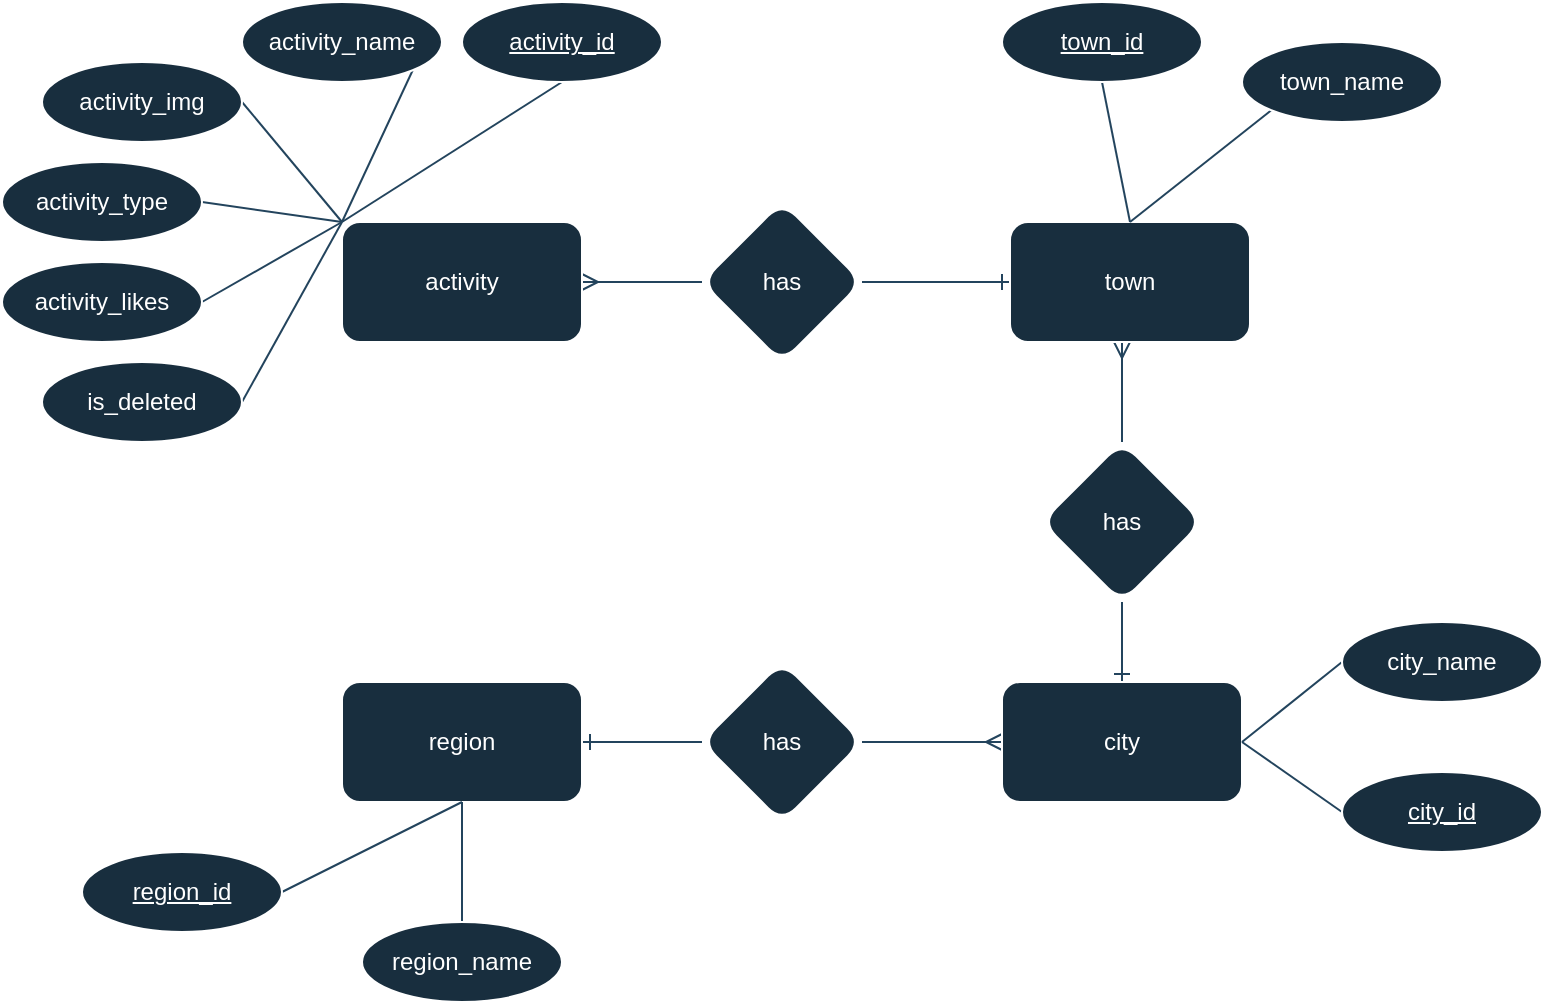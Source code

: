 <mxfile version="21.6.9" type="device">
  <diagram name="Página-1" id="8KNJ5wDsjGg0hBhWs7O-">
    <mxGraphModel dx="1502" dy="615" grid="1" gridSize="10" guides="1" tooltips="1" connect="1" arrows="1" fold="1" page="1" pageScale="1" pageWidth="827" pageHeight="1169" math="0" shadow="0">
      <root>
        <mxCell id="0" />
        <mxCell id="1" parent="0" />
        <mxCell id="i_eJskDw9b9MyVwQ0v4X-13" value="" style="edgeStyle=orthogonalEdgeStyle;rounded=1;orthogonalLoop=1;jettySize=auto;html=1;startArrow=ERone;startFill=0;endArrow=none;endFill=0;labelBackgroundColor=none;strokeColor=#23445D;fontColor=default;" parent="1" source="i_eJskDw9b9MyVwQ0v4X-10" target="i_eJskDw9b9MyVwQ0v4X-12" edge="1">
          <mxGeometry relative="1" as="geometry" />
        </mxCell>
        <mxCell id="i_eJskDw9b9MyVwQ0v4X-10" value="region" style="whiteSpace=wrap;html=1;rounded=1;labelBackgroundColor=none;fillColor=#182E3E;strokeColor=#FFFFFF;fontColor=#FFFFFF;" parent="1" vertex="1">
          <mxGeometry x="180" y="480" width="120" height="60" as="geometry" />
        </mxCell>
        <mxCell id="i_eJskDw9b9MyVwQ0v4X-15" value="" style="edgeStyle=orthogonalEdgeStyle;rounded=1;orthogonalLoop=1;jettySize=auto;html=1;endArrow=ERmany;endFill=0;labelBackgroundColor=none;strokeColor=#23445D;fontColor=default;" parent="1" source="i_eJskDw9b9MyVwQ0v4X-12" target="i_eJskDw9b9MyVwQ0v4X-14" edge="1">
          <mxGeometry relative="1" as="geometry" />
        </mxCell>
        <mxCell id="i_eJskDw9b9MyVwQ0v4X-12" value="has" style="rhombus;whiteSpace=wrap;html=1;rounded=1;labelBackgroundColor=none;fillColor=#182E3E;strokeColor=#FFFFFF;fontColor=#FFFFFF;" parent="1" vertex="1">
          <mxGeometry x="360" y="470" width="80" height="80" as="geometry" />
        </mxCell>
        <mxCell id="i_eJskDw9b9MyVwQ0v4X-54" style="edgeStyle=none;shape=connector;rounded=1;orthogonalLoop=1;jettySize=auto;html=1;exitX=0.5;exitY=0;exitDx=0;exitDy=0;entryX=0.5;entryY=1;entryDx=0;entryDy=0;labelBackgroundColor=none;strokeColor=#23445D;fontFamily=Helvetica;fontSize=11;fontColor=default;endArrow=none;endFill=0;startArrow=ERone;startFill=0;" parent="1" source="i_eJskDw9b9MyVwQ0v4X-14" target="i_eJskDw9b9MyVwQ0v4X-18" edge="1">
          <mxGeometry relative="1" as="geometry" />
        </mxCell>
        <mxCell id="i_eJskDw9b9MyVwQ0v4X-14" value="city" style="whiteSpace=wrap;html=1;rounded=1;labelBackgroundColor=none;fillColor=#182E3E;strokeColor=#FFFFFF;fontColor=#FFFFFF;" parent="1" vertex="1">
          <mxGeometry x="510" y="480" width="120" height="60" as="geometry" />
        </mxCell>
        <mxCell id="i_eJskDw9b9MyVwQ0v4X-17" value="" style="edgeStyle=orthogonalEdgeStyle;rounded=1;orthogonalLoop=1;jettySize=auto;html=1;endArrow=ERmany;endFill=0;labelBackgroundColor=none;strokeColor=#23445D;fontColor=default;" parent="1" source="i_eJskDw9b9MyVwQ0v4X-18" target="i_eJskDw9b9MyVwQ0v4X-19" edge="1">
          <mxGeometry relative="1" as="geometry">
            <Array as="points">
              <mxPoint x="570" y="260" />
            </Array>
          </mxGeometry>
        </mxCell>
        <mxCell id="i_eJskDw9b9MyVwQ0v4X-18" value="has" style="rhombus;whiteSpace=wrap;html=1;rounded=1;labelBackgroundColor=none;fillColor=#182E3E;strokeColor=#FFFFFF;fontColor=#FFFFFF;" parent="1" vertex="1">
          <mxGeometry x="530" y="360" width="80" height="80" as="geometry" />
        </mxCell>
        <mxCell id="i_eJskDw9b9MyVwQ0v4X-51" value="" style="edgeStyle=none;shape=connector;rounded=1;orthogonalLoop=1;jettySize=auto;html=1;labelBackgroundColor=none;strokeColor=#23445D;fontFamily=Helvetica;fontSize=11;fontColor=default;endArrow=none;endFill=0;startArrow=ERone;startFill=0;" parent="1" source="i_eJskDw9b9MyVwQ0v4X-19" target="i_eJskDw9b9MyVwQ0v4X-50" edge="1">
          <mxGeometry relative="1" as="geometry" />
        </mxCell>
        <mxCell id="i_eJskDw9b9MyVwQ0v4X-19" value="town" style="whiteSpace=wrap;html=1;rounded=1;labelBackgroundColor=none;fillColor=#182E3E;strokeColor=#FFFFFF;fontColor=#FFFFFF;" parent="1" vertex="1">
          <mxGeometry x="514" y="250" width="120" height="60" as="geometry" />
        </mxCell>
        <mxCell id="i_eJskDw9b9MyVwQ0v4X-49" style="edgeStyle=none;shape=connector;rounded=1;orthogonalLoop=1;jettySize=auto;html=1;exitX=0.5;exitY=1;exitDx=0;exitDy=0;labelBackgroundColor=none;strokeColor=#23445D;fontFamily=Helvetica;fontSize=11;fontColor=default;endArrow=none;endFill=0;entryX=0.5;entryY=0;entryDx=0;entryDy=0;" parent="1" source="i_eJskDw9b9MyVwQ0v4X-22" target="i_eJskDw9b9MyVwQ0v4X-19" edge="1">
          <mxGeometry relative="1" as="geometry">
            <mxPoint x="570" y="250" as="targetPoint" />
          </mxGeometry>
        </mxCell>
        <mxCell id="i_eJskDw9b9MyVwQ0v4X-22" value="town_id" style="ellipse;whiteSpace=wrap;html=1;align=center;fontStyle=4;rounded=1;labelBackgroundColor=none;fillColor=#182E3E;strokeColor=#FFFFFF;fontColor=#FFFFFF;" parent="1" vertex="1">
          <mxGeometry x="510" y="140" width="100" height="40" as="geometry" />
        </mxCell>
        <mxCell id="i_eJskDw9b9MyVwQ0v4X-44" style="edgeStyle=none;shape=connector;rounded=1;orthogonalLoop=1;jettySize=auto;html=1;exitX=0;exitY=0.5;exitDx=0;exitDy=0;labelBackgroundColor=none;strokeColor=#23445D;fontFamily=Helvetica;fontSize=11;fontColor=default;endArrow=none;endFill=0;entryX=1;entryY=0.5;entryDx=0;entryDy=0;" parent="1" source="i_eJskDw9b9MyVwQ0v4X-23" target="i_eJskDw9b9MyVwQ0v4X-14" edge="1">
          <mxGeometry relative="1" as="geometry">
            <mxPoint x="630" y="460" as="targetPoint" />
          </mxGeometry>
        </mxCell>
        <mxCell id="i_eJskDw9b9MyVwQ0v4X-23" value="city_id" style="ellipse;whiteSpace=wrap;html=1;align=center;fontStyle=4;rounded=1;labelBackgroundColor=none;fillColor=#182E3E;strokeColor=#FFFFFF;fontColor=#FFFFFF;" parent="1" vertex="1">
          <mxGeometry x="680" y="525" width="100" height="40" as="geometry" />
        </mxCell>
        <mxCell id="i_eJskDw9b9MyVwQ0v4X-45" style="edgeStyle=none;shape=connector;rounded=1;orthogonalLoop=1;jettySize=auto;html=1;exitX=1;exitY=0.5;exitDx=0;exitDy=0;entryX=0.5;entryY=1;entryDx=0;entryDy=0;labelBackgroundColor=none;strokeColor=#23445D;fontFamily=Helvetica;fontSize=11;fontColor=default;endArrow=none;endFill=0;" parent="1" source="i_eJskDw9b9MyVwQ0v4X-24" target="i_eJskDw9b9MyVwQ0v4X-10" edge="1">
          <mxGeometry relative="1" as="geometry" />
        </mxCell>
        <mxCell id="i_eJskDw9b9MyVwQ0v4X-24" value="region_id" style="ellipse;whiteSpace=wrap;html=1;align=center;fontStyle=4;rounded=1;labelBackgroundColor=none;fillColor=#182E3E;strokeColor=#FFFFFF;fontColor=#FFFFFF;" parent="1" vertex="1">
          <mxGeometry x="50" y="565" width="100" height="40" as="geometry" />
        </mxCell>
        <mxCell id="i_eJskDw9b9MyVwQ0v4X-46" style="edgeStyle=none;shape=connector;rounded=1;orthogonalLoop=1;jettySize=auto;html=1;exitX=0.5;exitY=0;exitDx=0;exitDy=0;labelBackgroundColor=none;strokeColor=#23445D;fontFamily=Helvetica;fontSize=11;fontColor=default;endArrow=none;endFill=0;entryX=0.5;entryY=1;entryDx=0;entryDy=0;" parent="1" source="i_eJskDw9b9MyVwQ0v4X-40" edge="1" target="i_eJskDw9b9MyVwQ0v4X-10">
          <mxGeometry relative="1" as="geometry">
            <mxPoint x="410" y="650" as="targetPoint" />
          </mxGeometry>
        </mxCell>
        <mxCell id="i_eJskDw9b9MyVwQ0v4X-40" value="region_name" style="ellipse;whiteSpace=wrap;html=1;align=center;rounded=1;labelBackgroundColor=none;fillColor=#182E3E;strokeColor=#FFFFFF;fontColor=#FFFFFF;" parent="1" vertex="1">
          <mxGeometry x="190" y="600" width="100" height="40" as="geometry" />
        </mxCell>
        <mxCell id="i_eJskDw9b9MyVwQ0v4X-41" style="edgeStyle=none;shape=connector;rounded=1;orthogonalLoop=1;jettySize=auto;html=1;exitX=0.5;exitY=0;exitDx=0;exitDy=0;labelBackgroundColor=none;strokeColor=#23445D;fontFamily=Helvetica;fontSize=11;fontColor=default;endArrow=none;endFill=0;" parent="1" source="i_eJskDw9b9MyVwQ0v4X-23" target="i_eJskDw9b9MyVwQ0v4X-23" edge="1">
          <mxGeometry relative="1" as="geometry" />
        </mxCell>
        <mxCell id="i_eJskDw9b9MyVwQ0v4X-43" style="edgeStyle=none;shape=connector;rounded=1;orthogonalLoop=1;jettySize=auto;html=1;exitX=0;exitY=0.5;exitDx=0;exitDy=0;entryX=1;entryY=0.5;entryDx=0;entryDy=0;labelBackgroundColor=none;strokeColor=#23445D;fontFamily=Helvetica;fontSize=11;fontColor=default;endArrow=none;endFill=0;" parent="1" source="i_eJskDw9b9MyVwQ0v4X-42" target="i_eJskDw9b9MyVwQ0v4X-14" edge="1">
          <mxGeometry relative="1" as="geometry" />
        </mxCell>
        <mxCell id="i_eJskDw9b9MyVwQ0v4X-42" value="city_name" style="ellipse;whiteSpace=wrap;html=1;align=center;rounded=1;labelBackgroundColor=none;fillColor=#182E3E;strokeColor=#FFFFFF;fontColor=#FFFFFF;" parent="1" vertex="1">
          <mxGeometry x="680" y="450" width="100" height="40" as="geometry" />
        </mxCell>
        <mxCell id="i_eJskDw9b9MyVwQ0v4X-48" style="edgeStyle=none;shape=connector;rounded=1;orthogonalLoop=1;jettySize=auto;html=1;exitX=0;exitY=1;exitDx=0;exitDy=0;entryX=0.5;entryY=0;entryDx=0;entryDy=0;labelBackgroundColor=none;strokeColor=#23445D;fontFamily=Helvetica;fontSize=11;fontColor=default;endArrow=none;endFill=0;" parent="1" source="i_eJskDw9b9MyVwQ0v4X-47" target="i_eJskDw9b9MyVwQ0v4X-19" edge="1">
          <mxGeometry relative="1" as="geometry" />
        </mxCell>
        <mxCell id="i_eJskDw9b9MyVwQ0v4X-47" value="town_name" style="ellipse;whiteSpace=wrap;html=1;align=center;rounded=1;labelBackgroundColor=none;fillColor=#182E3E;strokeColor=#FFFFFF;fontColor=#FFFFFF;" parent="1" vertex="1">
          <mxGeometry x="630" y="160" width="100" height="40" as="geometry" />
        </mxCell>
        <mxCell id="i_eJskDw9b9MyVwQ0v4X-53" value="" style="edgeStyle=none;shape=connector;rounded=1;orthogonalLoop=1;jettySize=auto;html=1;labelBackgroundColor=none;strokeColor=#23445D;fontFamily=Helvetica;fontSize=11;fontColor=default;endArrow=ERmany;endFill=0;" parent="1" source="i_eJskDw9b9MyVwQ0v4X-50" target="i_eJskDw9b9MyVwQ0v4X-52" edge="1">
          <mxGeometry relative="1" as="geometry" />
        </mxCell>
        <mxCell id="i_eJskDw9b9MyVwQ0v4X-50" value="has" style="rhombus;whiteSpace=wrap;html=1;rounded=1;labelBackgroundColor=none;fillColor=#182E3E;strokeColor=#FFFFFF;fontColor=#FFFFFF;" parent="1" vertex="1">
          <mxGeometry x="360" y="240" width="80" height="80" as="geometry" />
        </mxCell>
        <mxCell id="i_eJskDw9b9MyVwQ0v4X-52" value="activity" style="whiteSpace=wrap;html=1;rounded=1;labelBackgroundColor=none;fillColor=#182E3E;strokeColor=#FFFFFF;fontColor=#FFFFFF;" parent="1" vertex="1">
          <mxGeometry x="180" y="250" width="120" height="60" as="geometry" />
        </mxCell>
        <mxCell id="i_eJskDw9b9MyVwQ0v4X-60" style="edgeStyle=none;shape=connector;rounded=1;orthogonalLoop=1;jettySize=auto;html=1;exitX=0.5;exitY=1;exitDx=0;exitDy=0;entryX=0;entryY=0;entryDx=0;entryDy=0;labelBackgroundColor=none;strokeColor=#23445D;fontFamily=Helvetica;fontSize=11;fontColor=default;endArrow=none;endFill=0;" parent="1" source="i_eJskDw9b9MyVwQ0v4X-55" target="i_eJskDw9b9MyVwQ0v4X-52" edge="1">
          <mxGeometry relative="1" as="geometry" />
        </mxCell>
        <mxCell id="i_eJskDw9b9MyVwQ0v4X-55" value="activity_id" style="ellipse;whiteSpace=wrap;html=1;align=center;fontStyle=4;rounded=1;labelBackgroundColor=none;fillColor=#182E3E;strokeColor=#FFFFFF;fontColor=#FFFFFF;" parent="1" vertex="1">
          <mxGeometry x="240" y="140" width="100" height="40" as="geometry" />
        </mxCell>
        <mxCell id="i_eJskDw9b9MyVwQ0v4X-58" style="edgeStyle=none;shape=connector;rounded=1;orthogonalLoop=1;jettySize=auto;html=1;exitX=1;exitY=0.5;exitDx=0;exitDy=0;entryX=0;entryY=0;entryDx=0;entryDy=0;labelBackgroundColor=none;strokeColor=#23445D;fontFamily=Helvetica;fontSize=11;fontColor=default;endArrow=none;endFill=0;" parent="1" source="i_eJskDw9b9MyVwQ0v4X-56" target="i_eJskDw9b9MyVwQ0v4X-52" edge="1">
          <mxGeometry relative="1" as="geometry" />
        </mxCell>
        <mxCell id="i_eJskDw9b9MyVwQ0v4X-56" value="activity_img" style="ellipse;whiteSpace=wrap;html=1;align=center;rounded=1;labelBackgroundColor=none;fillColor=#182E3E;strokeColor=#FFFFFF;fontColor=#FFFFFF;" parent="1" vertex="1">
          <mxGeometry x="30" y="170" width="100" height="40" as="geometry" />
        </mxCell>
        <mxCell id="i_eJskDw9b9MyVwQ0v4X-59" style="edgeStyle=none;shape=connector;rounded=1;orthogonalLoop=1;jettySize=auto;html=1;exitX=1;exitY=1;exitDx=0;exitDy=0;entryX=0;entryY=0;entryDx=0;entryDy=0;labelBackgroundColor=none;strokeColor=#23445D;fontFamily=Helvetica;fontSize=11;fontColor=default;endArrow=none;endFill=0;" parent="1" source="i_eJskDw9b9MyVwQ0v4X-57" target="i_eJskDw9b9MyVwQ0v4X-52" edge="1">
          <mxGeometry relative="1" as="geometry" />
        </mxCell>
        <mxCell id="i_eJskDw9b9MyVwQ0v4X-57" value="activity_name" style="ellipse;whiteSpace=wrap;html=1;align=center;rounded=1;labelBackgroundColor=none;fillColor=#182E3E;strokeColor=#FFFFFF;fontColor=#FFFFFF;" parent="1" vertex="1">
          <mxGeometry x="130" y="140" width="100" height="40" as="geometry" />
        </mxCell>
        <mxCell id="DcS59aaJ-iSk0uNF_0tw-4" style="rounded=1;orthogonalLoop=1;jettySize=auto;html=1;exitX=1;exitY=0.5;exitDx=0;exitDy=0;entryX=0;entryY=0;entryDx=0;entryDy=0;endArrow=none;endFill=0;labelBackgroundColor=none;strokeColor=#23445D;fontColor=default;" edge="1" parent="1" source="DcS59aaJ-iSk0uNF_0tw-1" target="i_eJskDw9b9MyVwQ0v4X-52">
          <mxGeometry relative="1" as="geometry" />
        </mxCell>
        <mxCell id="DcS59aaJ-iSk0uNF_0tw-1" value="activity_type" style="ellipse;whiteSpace=wrap;html=1;align=center;rounded=1;labelBackgroundColor=none;fillColor=#182E3E;strokeColor=#FFFFFF;fontColor=#FFFFFF;" vertex="1" parent="1">
          <mxGeometry x="10" y="220" width="100" height="40" as="geometry" />
        </mxCell>
        <mxCell id="DcS59aaJ-iSk0uNF_0tw-5" style="edgeStyle=none;shape=connector;rounded=1;orthogonalLoop=1;jettySize=auto;html=1;exitX=1;exitY=0.5;exitDx=0;exitDy=0;entryX=0;entryY=0;entryDx=0;entryDy=0;labelBackgroundColor=none;strokeColor=#23445D;fontFamily=Helvetica;fontSize=11;fontColor=default;endArrow=none;endFill=0;" edge="1" parent="1" source="DcS59aaJ-iSk0uNF_0tw-2" target="i_eJskDw9b9MyVwQ0v4X-52">
          <mxGeometry relative="1" as="geometry" />
        </mxCell>
        <mxCell id="DcS59aaJ-iSk0uNF_0tw-2" value="activity_likes" style="ellipse;whiteSpace=wrap;html=1;align=center;rounded=1;labelBackgroundColor=none;fillColor=#182E3E;strokeColor=#FFFFFF;fontColor=#FFFFFF;" vertex="1" parent="1">
          <mxGeometry x="10" y="270" width="100" height="40" as="geometry" />
        </mxCell>
        <mxCell id="DcS59aaJ-iSk0uNF_0tw-6" style="edgeStyle=none;shape=connector;rounded=1;orthogonalLoop=1;jettySize=auto;html=1;exitX=1;exitY=0.5;exitDx=0;exitDy=0;entryX=0;entryY=0;entryDx=0;entryDy=0;labelBackgroundColor=none;strokeColor=#23445D;fontFamily=Helvetica;fontSize=11;fontColor=default;endArrow=none;endFill=0;" edge="1" parent="1" source="DcS59aaJ-iSk0uNF_0tw-3" target="i_eJskDw9b9MyVwQ0v4X-52">
          <mxGeometry relative="1" as="geometry" />
        </mxCell>
        <mxCell id="DcS59aaJ-iSk0uNF_0tw-3" value="is_deleted" style="ellipse;whiteSpace=wrap;html=1;align=center;rounded=1;labelBackgroundColor=none;fillColor=#182E3E;strokeColor=#FFFFFF;fontColor=#FFFFFF;" vertex="1" parent="1">
          <mxGeometry x="30" y="320" width="100" height="40" as="geometry" />
        </mxCell>
      </root>
    </mxGraphModel>
  </diagram>
</mxfile>

